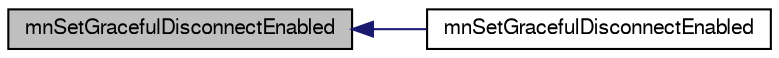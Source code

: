 digraph G
{
  edge [fontname="FreeSans",fontsize="10",labelfontname="FreeSans",labelfontsize="10"];
  node [fontname="FreeSans",fontsize="10",shape=record];
  rankdir=LR;
  Node1 [label="mnSetGracefulDisconnectEnabled",height=0.2,width=0.4,color="black", fillcolor="grey75", style="filled" fontcolor="black"];
  Node1 -> Node2 [dir=back,color="midnightblue",fontsize="10",style="solid"];
  Node2 [label="mnSetGracefulDisconnectEnabled",height=0.2,width=0.4,color="black", fillcolor="white", style="filled",URL="$group__proc_commands.html#gaf1975101dc522d0760a81659d3692c7c"];
}
